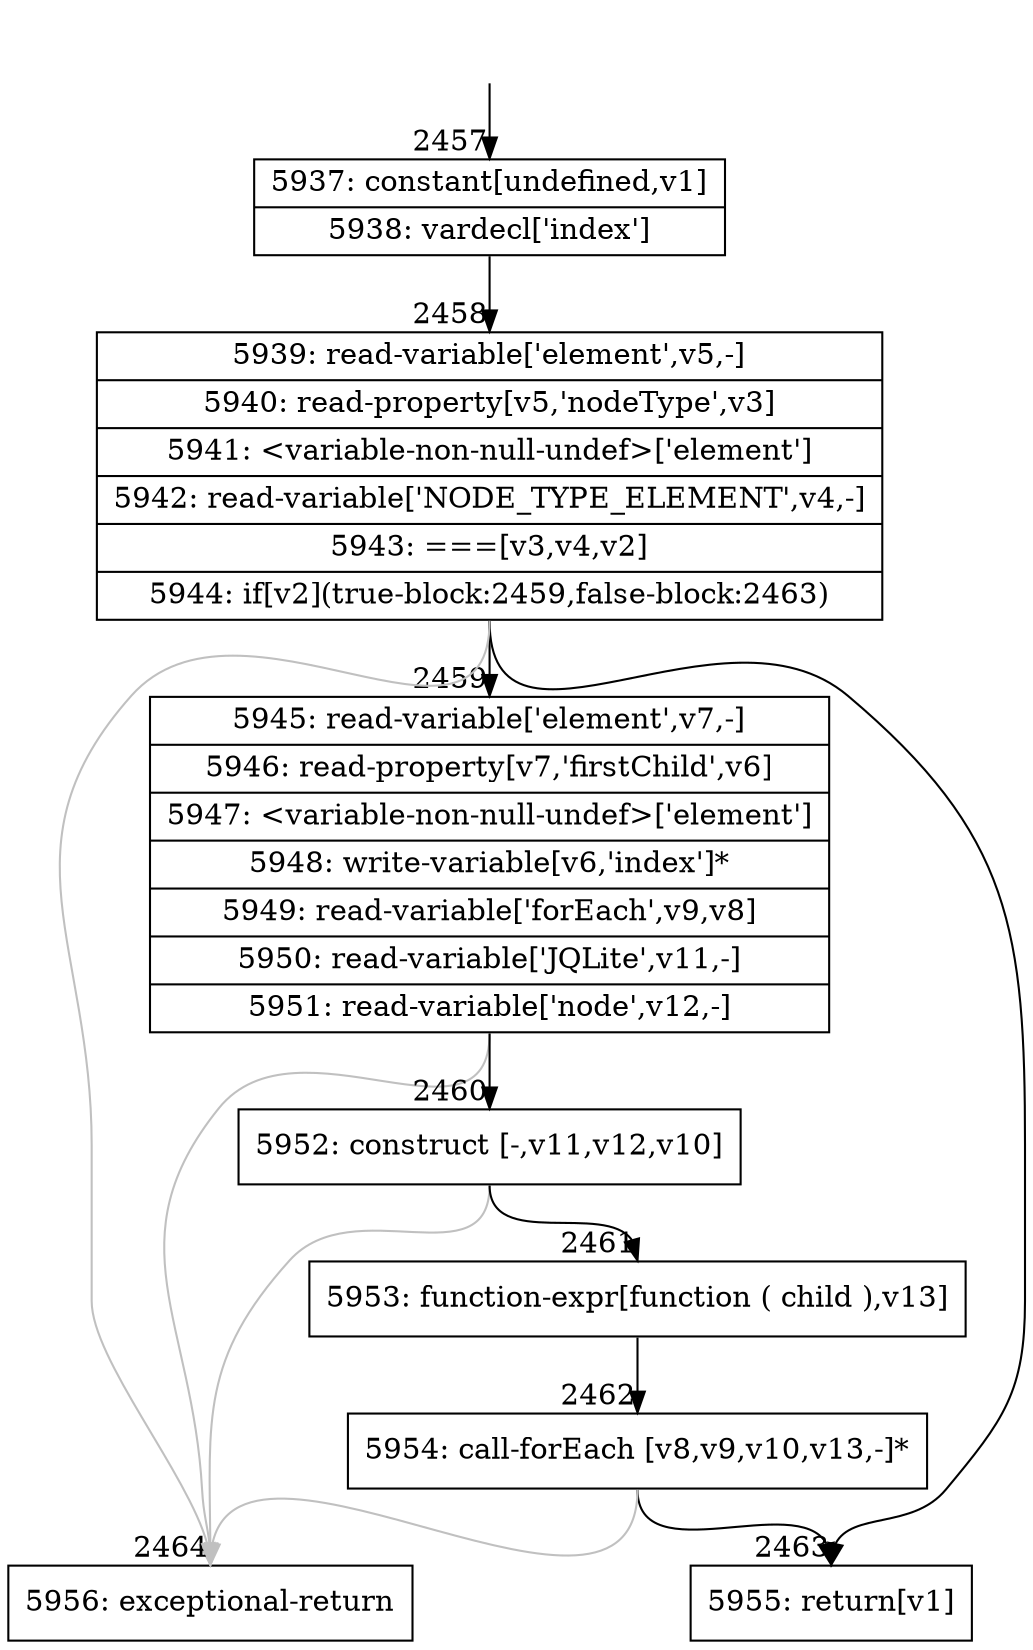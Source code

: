 digraph {
rankdir="TD"
BB_entry189[shape=none,label=""];
BB_entry189 -> BB2457 [tailport=s, headport=n, headlabel="    2457"]
BB2457 [shape=record label="{5937: constant[undefined,v1]|5938: vardecl['index']}" ] 
BB2457 -> BB2458 [tailport=s, headport=n, headlabel="      2458"]
BB2458 [shape=record label="{5939: read-variable['element',v5,-]|5940: read-property[v5,'nodeType',v3]|5941: \<variable-non-null-undef\>['element']|5942: read-variable['NODE_TYPE_ELEMENT',v4,-]|5943: ===[v3,v4,v2]|5944: if[v2](true-block:2459,false-block:2463)}" ] 
BB2458 -> BB2459 [tailport=s, headport=n, headlabel="      2459"]
BB2458 -> BB2463 [tailport=s, headport=n, headlabel="      2463"]
BB2458 -> BB2464 [tailport=s, headport=n, color=gray, headlabel="      2464"]
BB2459 [shape=record label="{5945: read-variable['element',v7,-]|5946: read-property[v7,'firstChild',v6]|5947: \<variable-non-null-undef\>['element']|5948: write-variable[v6,'index']*|5949: read-variable['forEach',v9,v8]|5950: read-variable['JQLite',v11,-]|5951: read-variable['node',v12,-]}" ] 
BB2459 -> BB2460 [tailport=s, headport=n, headlabel="      2460"]
BB2459 -> BB2464 [tailport=s, headport=n, color=gray]
BB2460 [shape=record label="{5952: construct [-,v11,v12,v10]}" ] 
BB2460 -> BB2461 [tailport=s, headport=n, headlabel="      2461"]
BB2460 -> BB2464 [tailport=s, headport=n, color=gray]
BB2461 [shape=record label="{5953: function-expr[function ( child ),v13]}" ] 
BB2461 -> BB2462 [tailport=s, headport=n, headlabel="      2462"]
BB2462 [shape=record label="{5954: call-forEach [v8,v9,v10,v13,-]*}" ] 
BB2462 -> BB2463 [tailport=s, headport=n]
BB2462 -> BB2464 [tailport=s, headport=n, color=gray]
BB2463 [shape=record label="{5955: return[v1]}" ] 
BB2464 [shape=record label="{5956: exceptional-return}" ] 
//#$~ 3402
}
